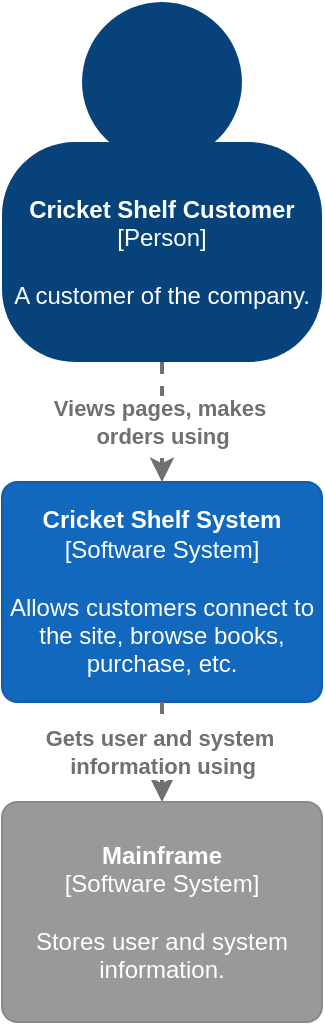 <mxfile version="21.2.1" type="device">
  <diagram name="Page-1" id="Ef478zUTyeSAHnLoCPj3">
    <mxGraphModel dx="1098" dy="838" grid="1" gridSize="10" guides="1" tooltips="1" connect="1" arrows="1" fold="1" page="1" pageScale="1" pageWidth="827" pageHeight="1169" math="0" shadow="0">
      <root>
        <mxCell id="0" />
        <mxCell id="1" parent="0" />
        <mxCell id="2UQT7n8AxEo1hL1Zl4NZ-1" value="" style="group;rounded=0;labelBackgroundColor=none;fillColor=none;fontColor=#ffffff;align=center;html=1;" vertex="1" connectable="0" parent="1">
          <mxGeometry width="160" height="510" as="geometry" />
          <C4Person as="c4" />
        </mxCell>
        <object label="&lt;b&gt;Cricket Shelf Customer&lt;/b&gt;&lt;div&gt;[Person]&lt;/div&gt;&lt;div&gt;&lt;br&gt;&lt;/div&gt;&lt;div&gt;A customer of the company.&lt;/div&gt;" placeholders="1" c4Name="name" c4Type="body" c4Description="Description" id="2UQT7n8AxEo1hL1Zl4NZ-2">
          <mxCell style="rounded=1;whiteSpace=wrap;html=1;labelBackgroundColor=none;fillColor=#08427b;fontColor=#ffffff;align=center;arcSize=33;strokeColor=3c7fc0;" vertex="1" parent="2UQT7n8AxEo1hL1Zl4NZ-1">
            <mxGeometry y="70" width="160" height="110" as="geometry" />
            <C4Person as="c4" />
          </mxCell>
        </object>
        <mxCell id="2UQT7n8AxEo1hL1Zl4NZ-3" value="" style="ellipse;whiteSpace=wrap;html=1;aspect=fixed;rounded=0;labelBackgroundColor=none;fillColor=#08427b;fontSize=12;fontColor=#ffffff;align=center;strokeColor=3c7fc0;" vertex="1" parent="2UQT7n8AxEo1hL1Zl4NZ-1">
          <mxGeometry x="40" width="80" height="80" as="geometry" />
          <C4Person as="c4" />
        </mxCell>
        <object label="&lt;b&gt;Cricket Shelf System&lt;/b&gt;&lt;div&gt;[Software System]&lt;/div&gt;&lt;div&gt;&lt;br&gt;&lt;/div&gt;&lt;div&gt;Allows customers connect to the site, browse books, purchase, etc.&lt;/div&gt;" placeholders="1" c4Name="name" c4Type="SoftwareSystem" c4Description="Description" id="2UQT7n8AxEo1hL1Zl4NZ-4">
          <mxCell style="rounded=1;whiteSpace=wrap;html=1;labelBackgroundColor=none;fillColor=#1168bd;fontColor=#ffffff;align=center;arcSize=7;strokeColor=#0f5eaa;" vertex="1" parent="2UQT7n8AxEo1hL1Zl4NZ-1">
            <mxGeometry y="240" width="160" height="110" as="geometry" />
            <C4SoftwareSystem as="c4" />
          </mxCell>
        </object>
        <object label="&lt;div style=&quot;text-align: left&quot;&gt;&lt;div style=&quot;text-align: center&quot;&gt;&lt;b&gt;Views pages, makes&amp;nbsp;&lt;/b&gt;&lt;/div&gt;&lt;div style=&quot;text-align: center&quot;&gt;&lt;b&gt;orders using&lt;/b&gt;&lt;/div&gt;&lt;/div&gt;" c4Type="Relationship" c4Description="Description" c4Technology="technology" id="2UQT7n8AxEo1hL1Zl4NZ-5">
          <mxCell style="edgeStyle=none;rounded=0;html=1;entryX=0.5;entryY=0;jettySize=auto;orthogonalLoop=1;strokeColor=#707070;strokeWidth=2;fontColor=#707070;jumpStyle=none;dashed=1;exitX=0.5;exitY=1;exitDx=0;exitDy=0;entryDx=0;entryDy=0;" edge="1" parent="2UQT7n8AxEo1hL1Zl4NZ-1" source="2UQT7n8AxEo1hL1Zl4NZ-2" target="2UQT7n8AxEo1hL1Zl4NZ-4">
            <mxGeometry width="160" relative="1" as="geometry">
              <mxPoint x="330" y="300" as="sourcePoint" />
              <mxPoint x="490" y="300" as="targetPoint" />
            </mxGeometry>
            <C4Relationship as="c4" />
          </mxCell>
        </object>
        <object label="&lt;span style=&quot;background-color: initial;&quot;&gt;&lt;b&gt;Mainframe&lt;br&gt;&lt;/b&gt;[Software System]&lt;/span&gt;&lt;br&gt;&lt;div&gt;&lt;br&gt;&lt;/div&gt;&lt;div&gt;Stores user and system information.&lt;/div&gt;" placeholders="1" c4Name="name" c4Type="SoftwareSystemDependency" c4Description="Description" id="2UQT7n8AxEo1hL1Zl4NZ-6">
          <mxCell style="rounded=1;whiteSpace=wrap;html=1;labelBackgroundColor=none;fillColor=#999999;fontColor=#ffffff;align=center;arcSize=7;strokeColor=#8a8a8a;" vertex="1" parent="2UQT7n8AxEo1hL1Zl4NZ-1">
            <mxGeometry y="400" width="160" height="110" as="geometry" />
            <C4SoftwareSystemDependency as="c4" />
          </mxCell>
        </object>
        <object label="&lt;div style=&quot;text-align: left&quot;&gt;&lt;div style=&quot;text-align: center&quot;&gt;&lt;b&gt;Gets user and system&amp;nbsp;&lt;/b&gt;&lt;/div&gt;&lt;div style=&quot;text-align: center&quot;&gt;&lt;b&gt;information using&lt;/b&gt;&lt;/div&gt;&lt;/div&gt;" c4Type="Relationship" c4Description="Description" c4Technology="technology" id="2UQT7n8AxEo1hL1Zl4NZ-14">
          <mxCell style="edgeStyle=none;rounded=0;html=1;entryX=0.5;entryY=0;jettySize=auto;orthogonalLoop=1;strokeColor=#707070;strokeWidth=2;fontColor=#707070;jumpStyle=none;dashed=1;exitX=0.5;exitY=1;exitDx=0;exitDy=0;entryDx=0;entryDy=0;" edge="1" parent="2UQT7n8AxEo1hL1Zl4NZ-1" source="2UQT7n8AxEo1hL1Zl4NZ-4" target="2UQT7n8AxEo1hL1Zl4NZ-6">
            <mxGeometry width="160" relative="1" as="geometry">
              <mxPoint x="90" y="190" as="sourcePoint" />
              <mxPoint x="90" y="250" as="targetPoint" />
            </mxGeometry>
            <C4Relationship as="c4" />
          </mxCell>
        </object>
      </root>
    </mxGraphModel>
  </diagram>
</mxfile>
